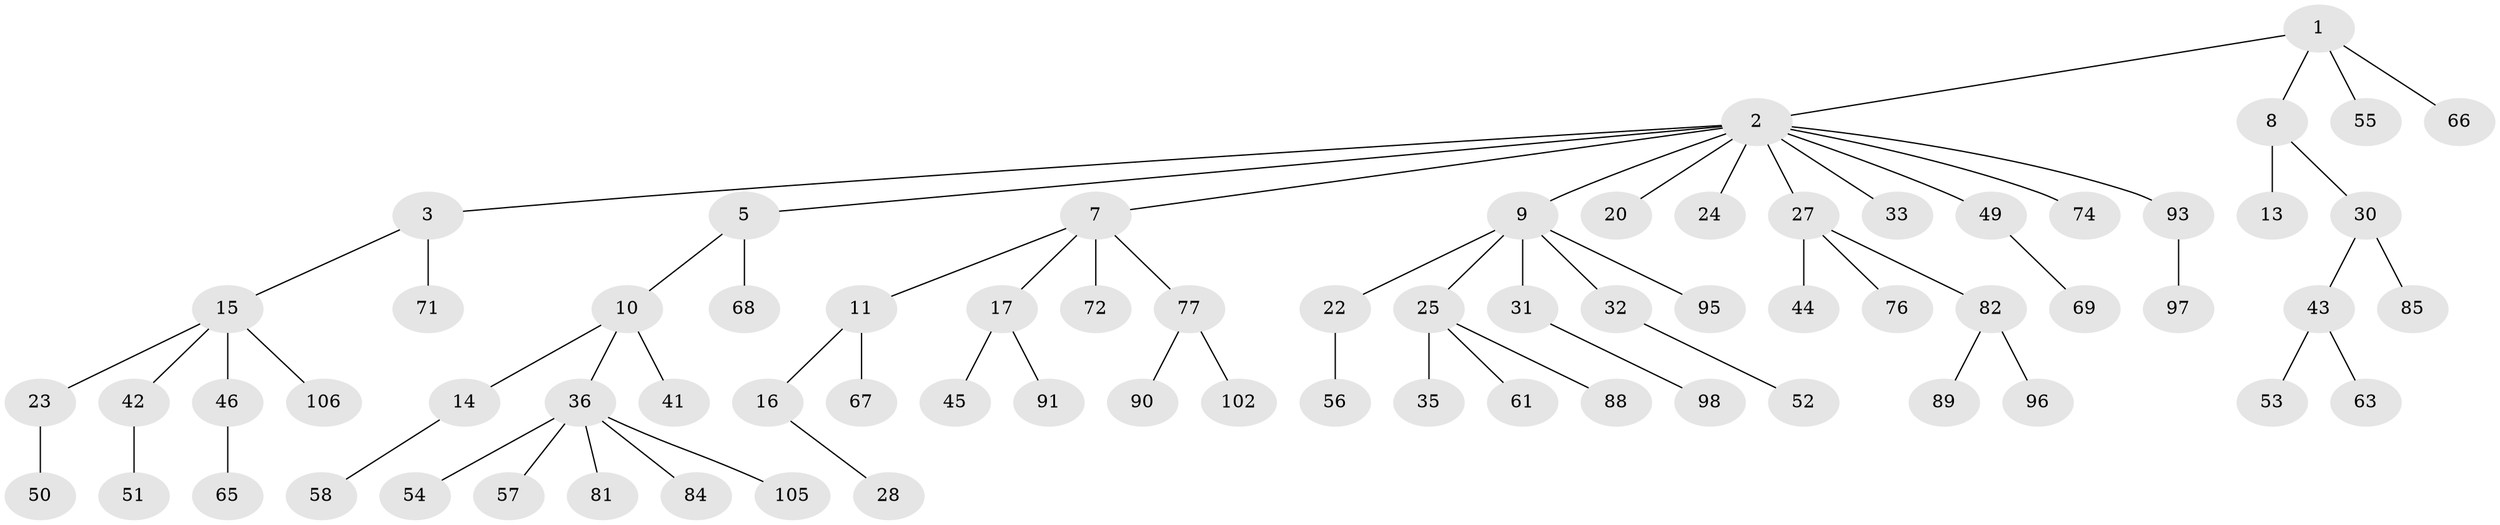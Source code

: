 // original degree distribution, {2: 0.27358490566037735, 8: 0.009433962264150943, 3: 0.08490566037735849, 4: 0.07547169811320754, 6: 0.03773584905660377, 7: 0.009433962264150943, 1: 0.5094339622641509}
// Generated by graph-tools (version 1.1) at 2025/11/02/27/25 16:11:25]
// undirected, 71 vertices, 70 edges
graph export_dot {
graph [start="1"]
  node [color=gray90,style=filled];
  1 [super="+4"];
  2 [super="+6"];
  3;
  5 [super="+19"];
  7 [super="+64"];
  8 [super="+12"];
  9 [super="+18"];
  10 [super="+39"];
  11 [super="+86"];
  13;
  14 [super="+38"];
  15 [super="+21"];
  16;
  17 [super="+103"];
  20;
  22 [super="+40"];
  23 [super="+26"];
  24;
  25 [super="+48"];
  27 [super="+29"];
  28 [super="+80"];
  30 [super="+34"];
  31 [super="+78"];
  32 [super="+104"];
  33;
  35 [super="+47"];
  36 [super="+37"];
  41 [super="+79"];
  42 [super="+60"];
  43 [super="+83"];
  44;
  45;
  46 [super="+62"];
  49;
  50;
  51 [super="+59"];
  52;
  53;
  54;
  55;
  56;
  57;
  58;
  61 [super="+75"];
  63;
  65 [super="+87"];
  66 [super="+73"];
  67;
  68;
  69 [super="+70"];
  71 [super="+92"];
  72;
  74;
  76;
  77 [super="+100"];
  81 [super="+99"];
  82;
  84;
  85;
  88;
  89 [super="+101"];
  90 [super="+94"];
  91;
  93;
  95;
  96;
  97;
  98;
  102;
  105;
  106;
  1 -- 2;
  1 -- 8;
  1 -- 66;
  1 -- 55;
  2 -- 3;
  2 -- 5;
  2 -- 9;
  2 -- 27;
  2 -- 49;
  2 -- 93;
  2 -- 33;
  2 -- 20;
  2 -- 7;
  2 -- 24;
  2 -- 74;
  3 -- 15;
  3 -- 71;
  5 -- 10;
  5 -- 68;
  7 -- 11;
  7 -- 17;
  7 -- 72;
  7 -- 77;
  8 -- 13;
  8 -- 30;
  9 -- 22;
  9 -- 25;
  9 -- 31;
  9 -- 32;
  9 -- 95;
  10 -- 14;
  10 -- 36;
  10 -- 41;
  11 -- 16;
  11 -- 67;
  14 -- 58;
  15 -- 23;
  15 -- 42;
  15 -- 46;
  15 -- 106;
  16 -- 28;
  17 -- 45;
  17 -- 91;
  22 -- 56;
  23 -- 50;
  25 -- 35;
  25 -- 61;
  25 -- 88;
  27 -- 76;
  27 -- 82;
  27 -- 44;
  30 -- 43;
  30 -- 85;
  31 -- 98;
  32 -- 52;
  36 -- 54;
  36 -- 57;
  36 -- 81;
  36 -- 84;
  36 -- 105;
  42 -- 51;
  43 -- 53;
  43 -- 63;
  46 -- 65;
  49 -- 69;
  77 -- 90;
  77 -- 102;
  82 -- 89;
  82 -- 96;
  93 -- 97;
}
